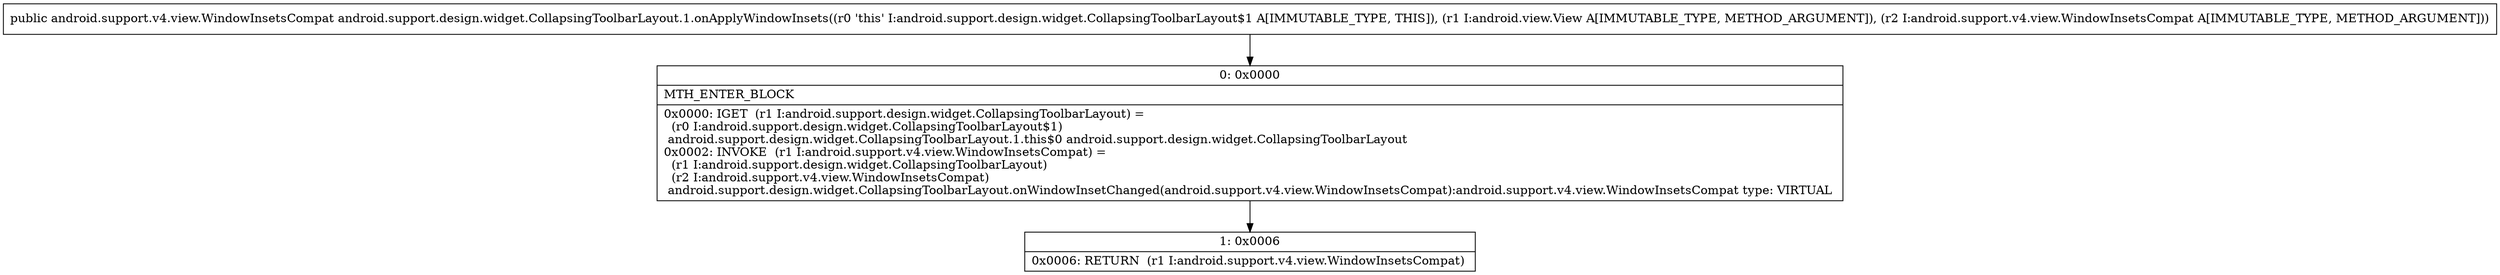 digraph "CFG forandroid.support.design.widget.CollapsingToolbarLayout.1.onApplyWindowInsets(Landroid\/view\/View;Landroid\/support\/v4\/view\/WindowInsetsCompat;)Landroid\/support\/v4\/view\/WindowInsetsCompat;" {
Node_0 [shape=record,label="{0\:\ 0x0000|MTH_ENTER_BLOCK\l|0x0000: IGET  (r1 I:android.support.design.widget.CollapsingToolbarLayout) = \l  (r0 I:android.support.design.widget.CollapsingToolbarLayout$1)\l android.support.design.widget.CollapsingToolbarLayout.1.this$0 android.support.design.widget.CollapsingToolbarLayout \l0x0002: INVOKE  (r1 I:android.support.v4.view.WindowInsetsCompat) = \l  (r1 I:android.support.design.widget.CollapsingToolbarLayout)\l  (r2 I:android.support.v4.view.WindowInsetsCompat)\l android.support.design.widget.CollapsingToolbarLayout.onWindowInsetChanged(android.support.v4.view.WindowInsetsCompat):android.support.v4.view.WindowInsetsCompat type: VIRTUAL \l}"];
Node_1 [shape=record,label="{1\:\ 0x0006|0x0006: RETURN  (r1 I:android.support.v4.view.WindowInsetsCompat) \l}"];
MethodNode[shape=record,label="{public android.support.v4.view.WindowInsetsCompat android.support.design.widget.CollapsingToolbarLayout.1.onApplyWindowInsets((r0 'this' I:android.support.design.widget.CollapsingToolbarLayout$1 A[IMMUTABLE_TYPE, THIS]), (r1 I:android.view.View A[IMMUTABLE_TYPE, METHOD_ARGUMENT]), (r2 I:android.support.v4.view.WindowInsetsCompat A[IMMUTABLE_TYPE, METHOD_ARGUMENT])) }"];
MethodNode -> Node_0;
Node_0 -> Node_1;
}

